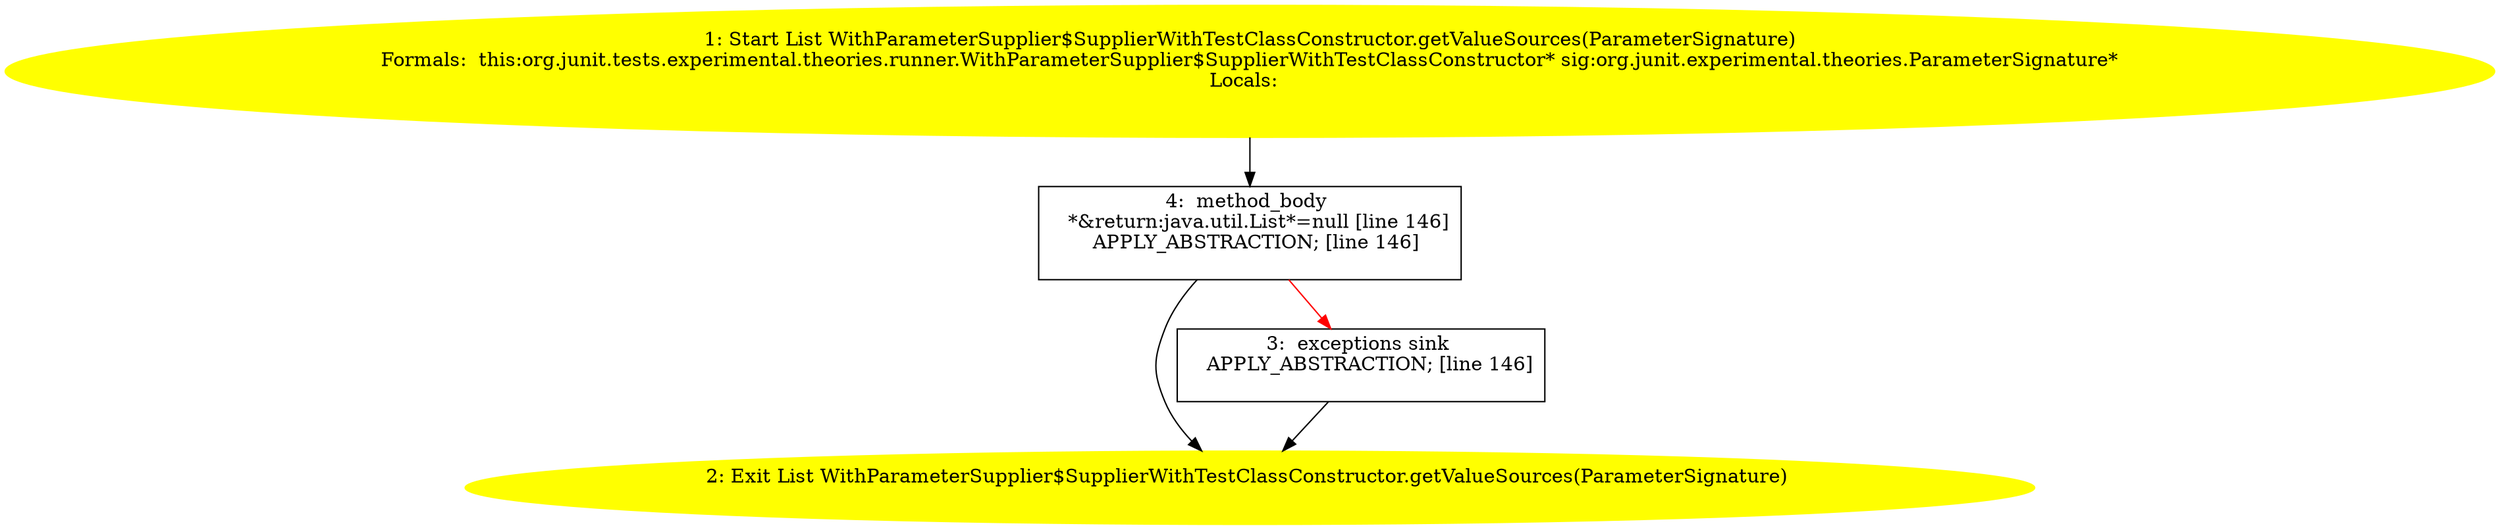 /* @generated */
digraph cfg {
"org.junit.tests.experimental.theories.runner.WithParameterSupplier$SupplierWithTestClassConstructor..617810f0f217d337169b5e601319f6a1_1" [label="1: Start List WithParameterSupplier$SupplierWithTestClassConstructor.getValueSources(ParameterSignature)\nFormals:  this:org.junit.tests.experimental.theories.runner.WithParameterSupplier$SupplierWithTestClassConstructor* sig:org.junit.experimental.theories.ParameterSignature*\nLocals:  \n  " color=yellow style=filled]
	

	 "org.junit.tests.experimental.theories.runner.WithParameterSupplier$SupplierWithTestClassConstructor..617810f0f217d337169b5e601319f6a1_1" -> "org.junit.tests.experimental.theories.runner.WithParameterSupplier$SupplierWithTestClassConstructor..617810f0f217d337169b5e601319f6a1_4" ;
"org.junit.tests.experimental.theories.runner.WithParameterSupplier$SupplierWithTestClassConstructor..617810f0f217d337169b5e601319f6a1_2" [label="2: Exit List WithParameterSupplier$SupplierWithTestClassConstructor.getValueSources(ParameterSignature) \n  " color=yellow style=filled]
	

"org.junit.tests.experimental.theories.runner.WithParameterSupplier$SupplierWithTestClassConstructor..617810f0f217d337169b5e601319f6a1_3" [label="3:  exceptions sink \n   APPLY_ABSTRACTION; [line 146]\n " shape="box"]
	

	 "org.junit.tests.experimental.theories.runner.WithParameterSupplier$SupplierWithTestClassConstructor..617810f0f217d337169b5e601319f6a1_3" -> "org.junit.tests.experimental.theories.runner.WithParameterSupplier$SupplierWithTestClassConstructor..617810f0f217d337169b5e601319f6a1_2" ;
"org.junit.tests.experimental.theories.runner.WithParameterSupplier$SupplierWithTestClassConstructor..617810f0f217d337169b5e601319f6a1_4" [label="4:  method_body \n   *&return:java.util.List*=null [line 146]\n  APPLY_ABSTRACTION; [line 146]\n " shape="box"]
	

	 "org.junit.tests.experimental.theories.runner.WithParameterSupplier$SupplierWithTestClassConstructor..617810f0f217d337169b5e601319f6a1_4" -> "org.junit.tests.experimental.theories.runner.WithParameterSupplier$SupplierWithTestClassConstructor..617810f0f217d337169b5e601319f6a1_2" ;
	 "org.junit.tests.experimental.theories.runner.WithParameterSupplier$SupplierWithTestClassConstructor..617810f0f217d337169b5e601319f6a1_4" -> "org.junit.tests.experimental.theories.runner.WithParameterSupplier$SupplierWithTestClassConstructor..617810f0f217d337169b5e601319f6a1_3" [color="red" ];
}
